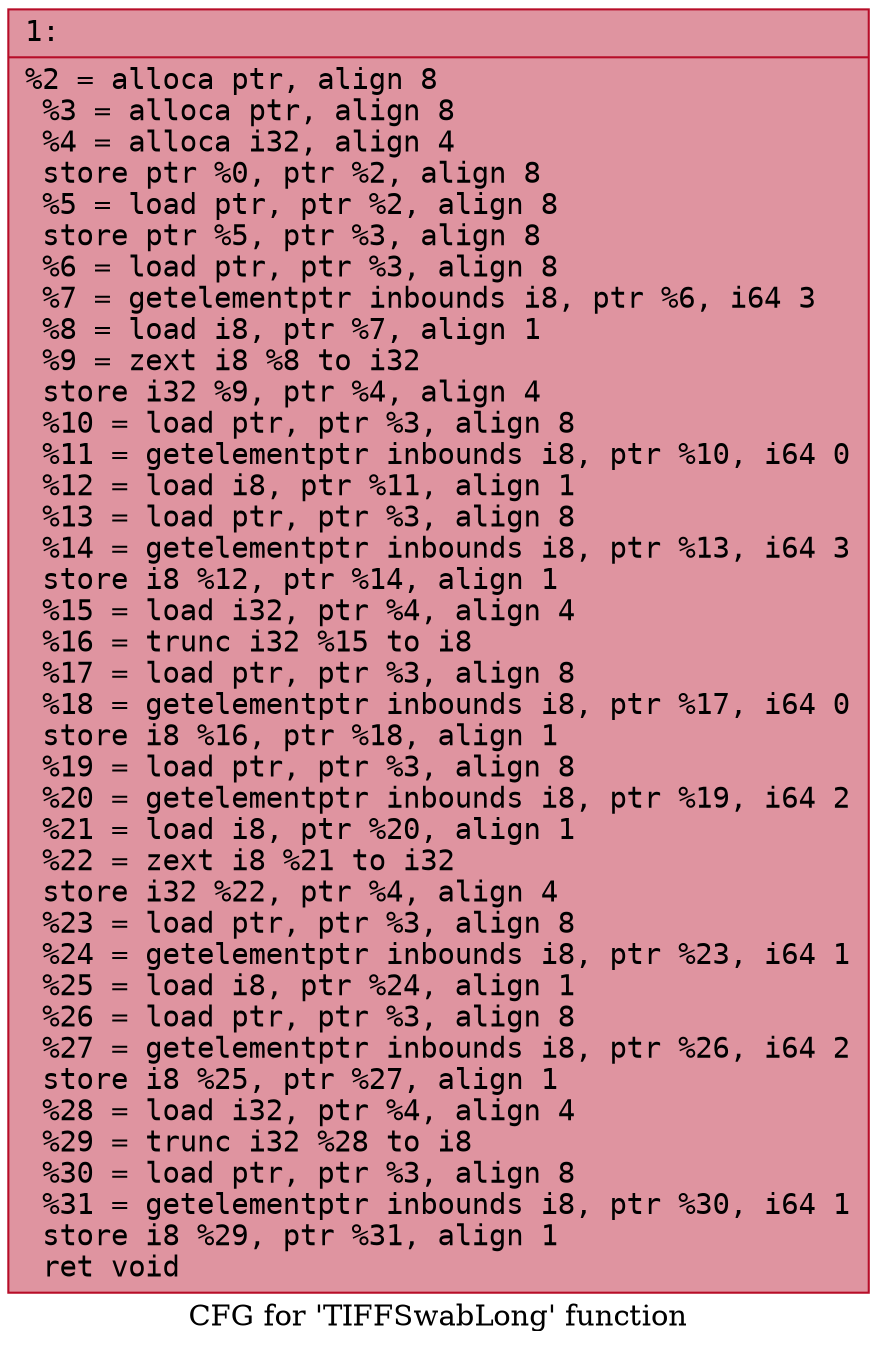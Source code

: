 digraph "CFG for 'TIFFSwabLong' function" {
	label="CFG for 'TIFFSwabLong' function";

	Node0x600000496080 [shape=record,color="#b70d28ff", style=filled, fillcolor="#b70d2870" fontname="Courier",label="{1:\l|  %2 = alloca ptr, align 8\l  %3 = alloca ptr, align 8\l  %4 = alloca i32, align 4\l  store ptr %0, ptr %2, align 8\l  %5 = load ptr, ptr %2, align 8\l  store ptr %5, ptr %3, align 8\l  %6 = load ptr, ptr %3, align 8\l  %7 = getelementptr inbounds i8, ptr %6, i64 3\l  %8 = load i8, ptr %7, align 1\l  %9 = zext i8 %8 to i32\l  store i32 %9, ptr %4, align 4\l  %10 = load ptr, ptr %3, align 8\l  %11 = getelementptr inbounds i8, ptr %10, i64 0\l  %12 = load i8, ptr %11, align 1\l  %13 = load ptr, ptr %3, align 8\l  %14 = getelementptr inbounds i8, ptr %13, i64 3\l  store i8 %12, ptr %14, align 1\l  %15 = load i32, ptr %4, align 4\l  %16 = trunc i32 %15 to i8\l  %17 = load ptr, ptr %3, align 8\l  %18 = getelementptr inbounds i8, ptr %17, i64 0\l  store i8 %16, ptr %18, align 1\l  %19 = load ptr, ptr %3, align 8\l  %20 = getelementptr inbounds i8, ptr %19, i64 2\l  %21 = load i8, ptr %20, align 1\l  %22 = zext i8 %21 to i32\l  store i32 %22, ptr %4, align 4\l  %23 = load ptr, ptr %3, align 8\l  %24 = getelementptr inbounds i8, ptr %23, i64 1\l  %25 = load i8, ptr %24, align 1\l  %26 = load ptr, ptr %3, align 8\l  %27 = getelementptr inbounds i8, ptr %26, i64 2\l  store i8 %25, ptr %27, align 1\l  %28 = load i32, ptr %4, align 4\l  %29 = trunc i32 %28 to i8\l  %30 = load ptr, ptr %3, align 8\l  %31 = getelementptr inbounds i8, ptr %30, i64 1\l  store i8 %29, ptr %31, align 1\l  ret void\l}"];
}
